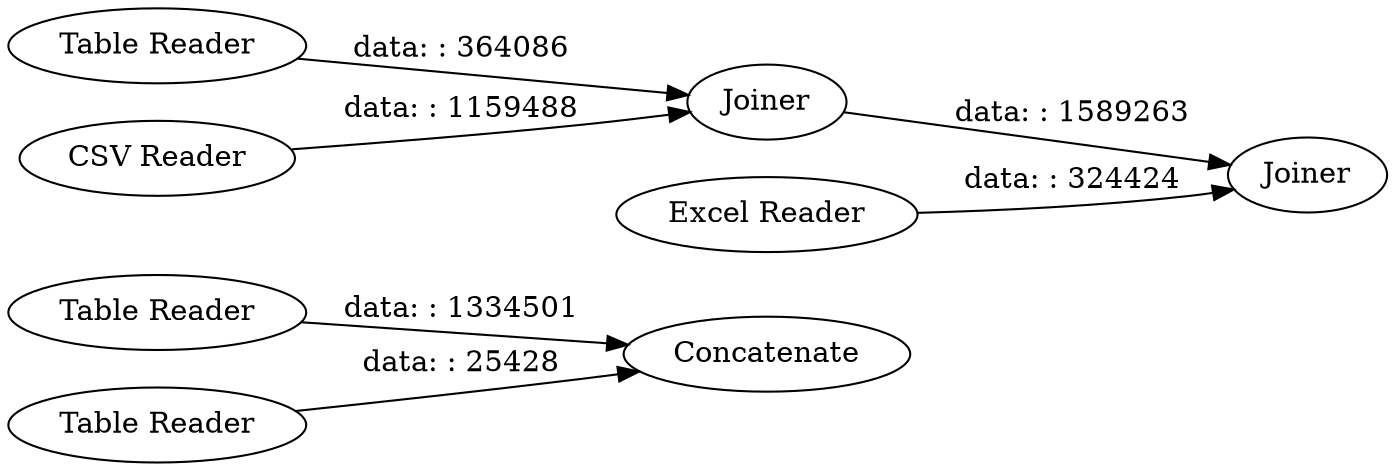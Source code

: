 digraph {
	"-24784813732467551_32" [label="Table Reader"]
	"-24784813732467551_31" [label="Table Reader"]
	"-24784813732467551_19" [label="Excel Reader"]
	"-24784813732467551_30" [label="CSV Reader"]
	"-24784813732467551_36" [label=Concatenate]
	"-24784813732467551_34" [label=Joiner]
	"-24784813732467551_33" [label="Table Reader"]
	"-24784813732467551_35" [label=Joiner]
	"-24784813732467551_34" -> "-24784813732467551_35" [label="data: : 1589263"]
	"-24784813732467551_31" -> "-24784813732467551_34" [label="data: : 364086"]
	"-24784813732467551_19" -> "-24784813732467551_35" [label="data: : 324424"]
	"-24784813732467551_30" -> "-24784813732467551_34" [label="data: : 1159488"]
	"-24784813732467551_32" -> "-24784813732467551_36" [label="data: : 1334501"]
	"-24784813732467551_33" -> "-24784813732467551_36" [label="data: : 25428"]
	rankdir=LR
}
